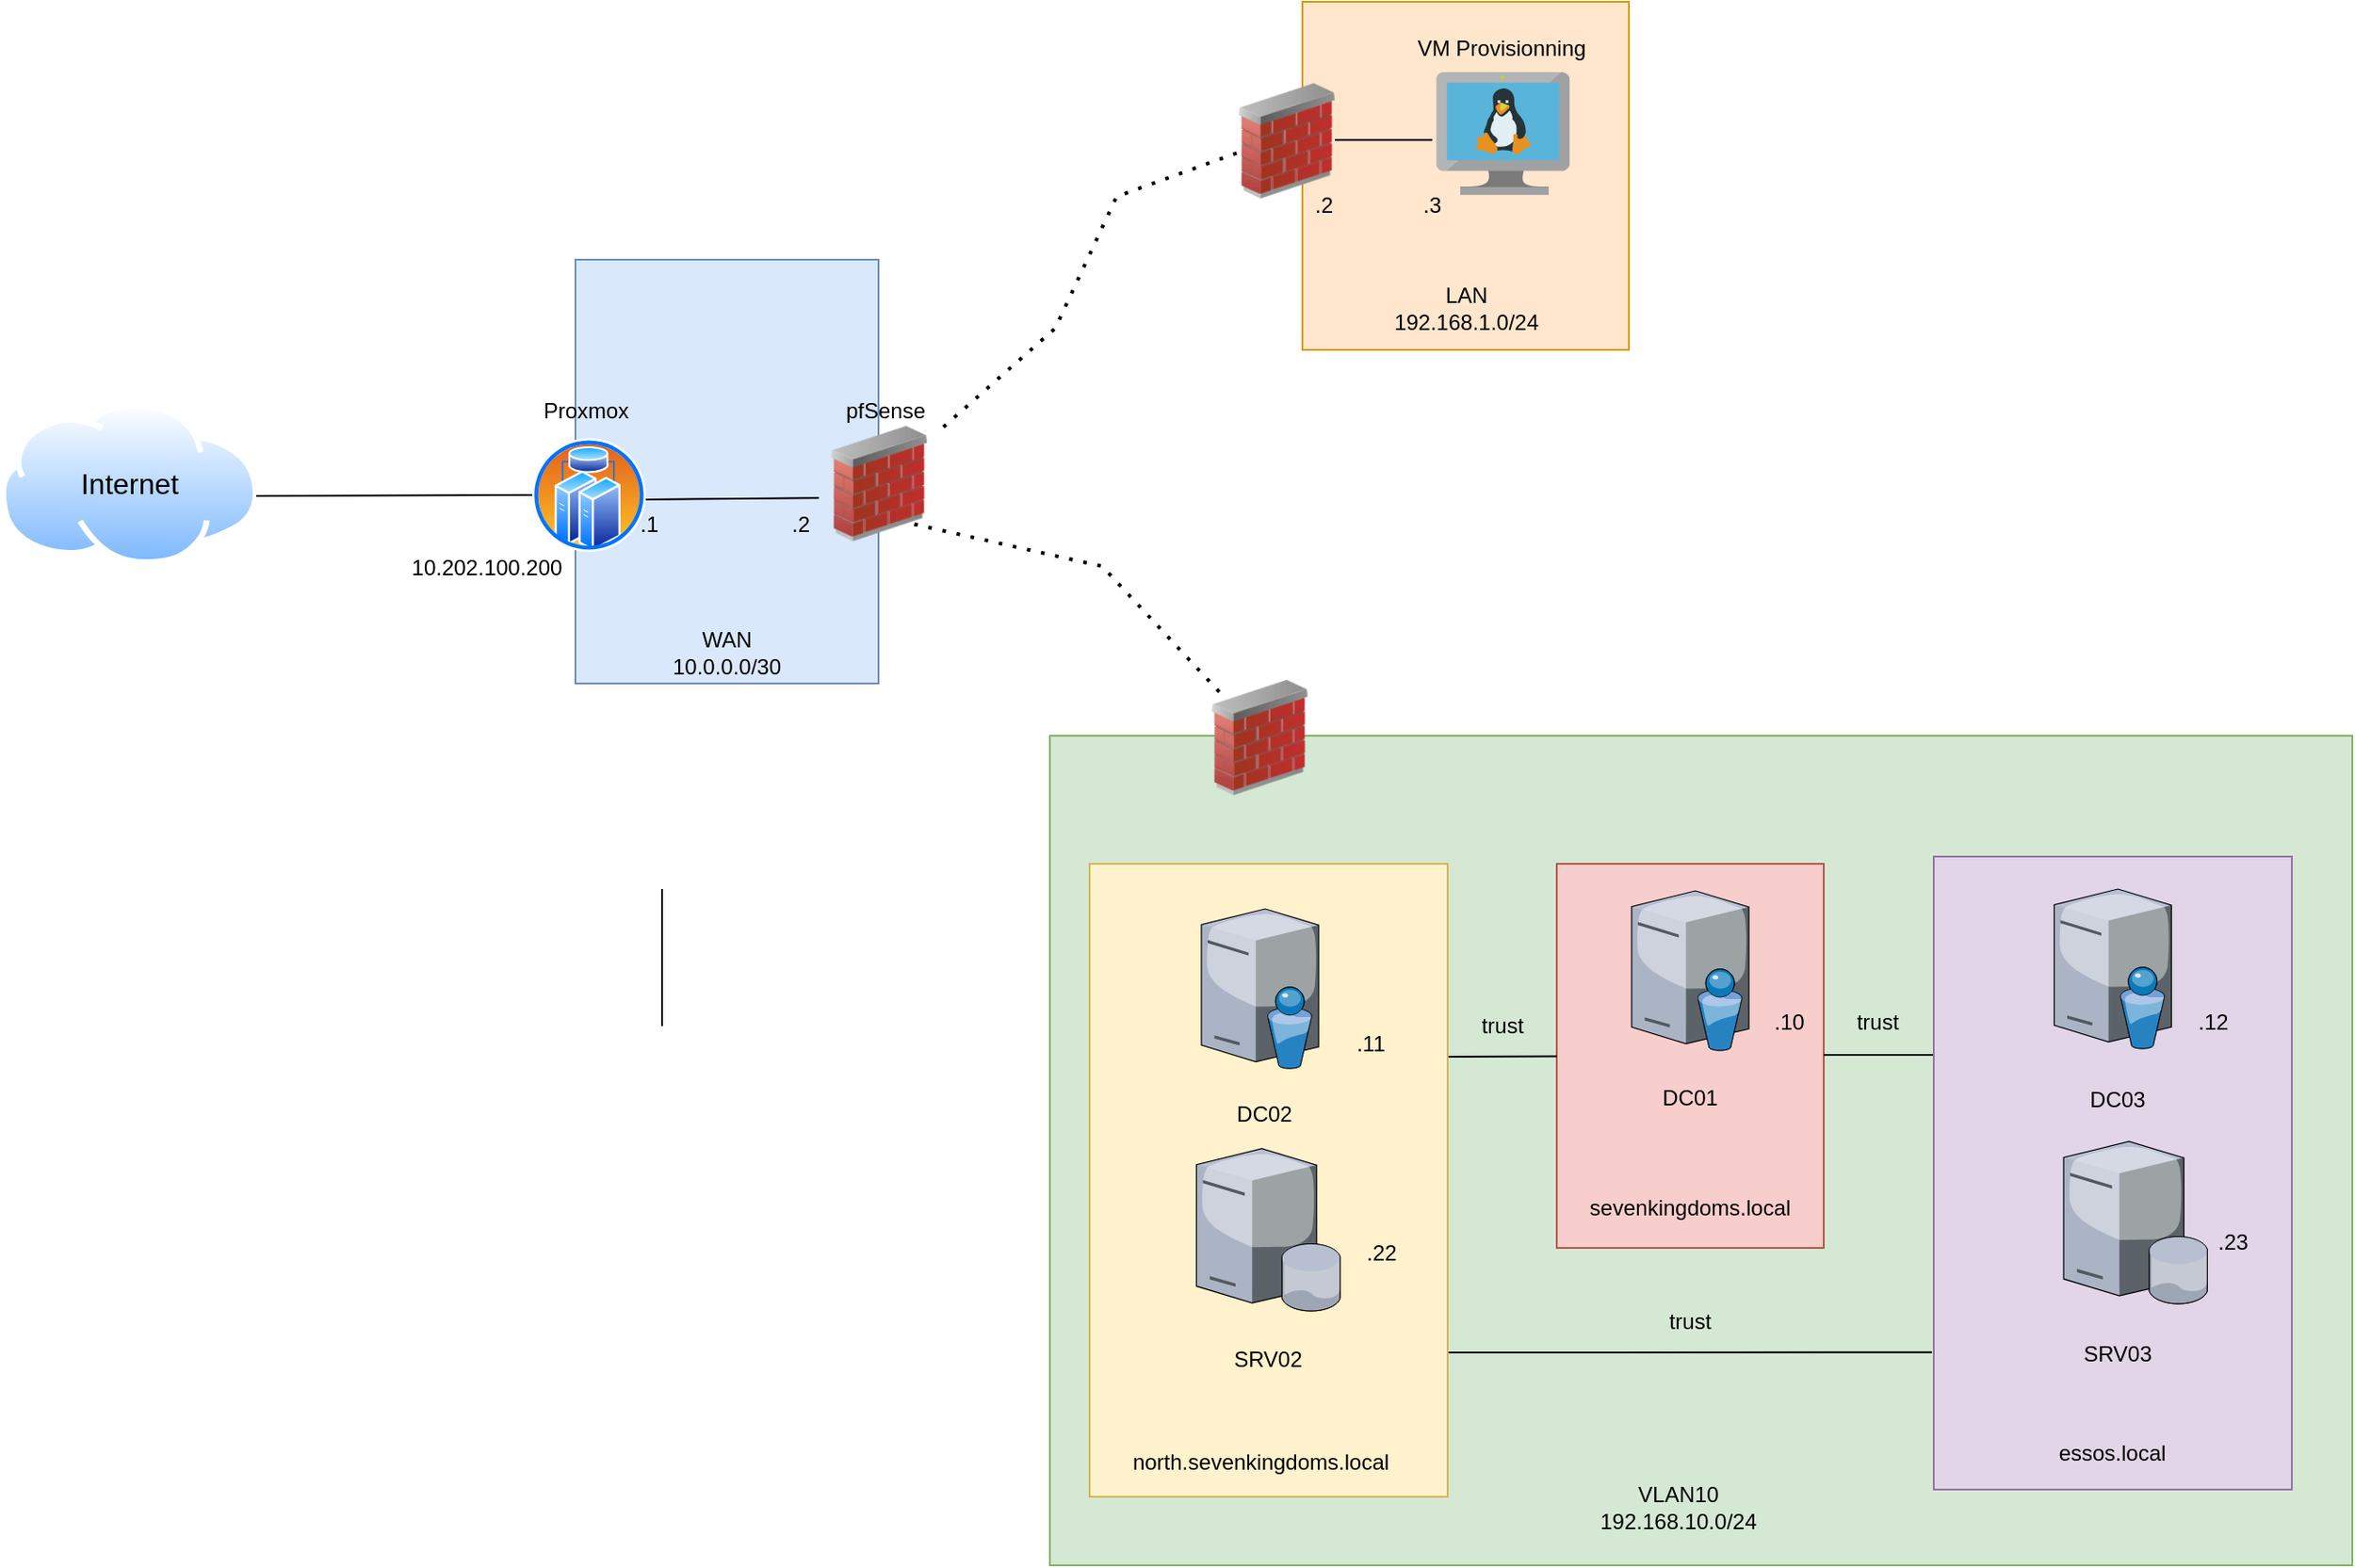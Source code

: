 <mxfile version="22.1.7" type="github">
  <diagram name="Page-1" id="VltcZmfvqYnKoC6824LA">
    <mxGraphModel dx="1810" dy="1163" grid="0" gridSize="10" guides="1" tooltips="1" connect="1" arrows="1" fold="1" page="0" pageScale="1" pageWidth="850" pageHeight="1100" math="0" shadow="0">
      <root>
        <mxCell id="0" />
        <mxCell id="1" parent="0" />
        <mxCell id="hmCByup1z4MXVWYx3gq7-21" value="" style="rounded=0;whiteSpace=wrap;html=1;fillColor=#d5e8d4;strokeColor=#82b366;" vertex="1" parent="1">
          <mxGeometry x="269" y="295" width="722" height="460" as="geometry" />
        </mxCell>
        <mxCell id="hmCByup1z4MXVWYx3gq7-53" value="" style="rounded=0;whiteSpace=wrap;html=1;fillColor=#f8cecc;strokeColor=#b85450;" vertex="1" parent="1">
          <mxGeometry x="550" y="366" width="148" height="213" as="geometry" />
        </mxCell>
        <mxCell id="hmCByup1z4MXVWYx3gq7-15" value="" style="rounded=0;whiteSpace=wrap;html=1;fillColor=#ffe6cc;strokeColor=#d79b00;" vertex="1" parent="1">
          <mxGeometry x="409" y="-112" width="181" height="193" as="geometry" />
        </mxCell>
        <mxCell id="hmCByup1z4MXVWYx3gq7-6" value="" style="rounded=0;whiteSpace=wrap;html=1;fillColor=#dae8fc;strokeColor=#6c8ebf;" vertex="1" parent="1">
          <mxGeometry x="6" y="31" width="168" height="235" as="geometry" />
        </mxCell>
        <mxCell id="LY4emqoukK_nlXgEsY6r-1" value="" style="image;aspect=fixed;perimeter=ellipsePerimeter;html=1;align=center;shadow=0;dashed=0;spacingTop=3;image=img/lib/active_directory/internet_cloud.svg;fontSize=16;" parent="1" vertex="1">
          <mxGeometry x="-313" y="110" width="143.43" height="90.36" as="geometry" />
        </mxCell>
        <mxCell id="LY4emqoukK_nlXgEsY6r-2" value="Internet" style="text;html=1;strokeColor=none;fillColor=none;align=center;verticalAlign=middle;whiteSpace=wrap;rounded=0;fontSize=16;" parent="1" vertex="1">
          <mxGeometry x="-271.29" y="140.18" width="60" height="30" as="geometry" />
        </mxCell>
        <mxCell id="LY4emqoukK_nlXgEsY6r-7" value="" style="image;aspect=fixed;perimeter=ellipsePerimeter;html=1;align=center;shadow=0;dashed=0;spacingTop=3;image=img/lib/active_directory/cluster_server.svg;fontSize=16;" parent="1" vertex="1">
          <mxGeometry x="-18" y="130" width="63" height="63" as="geometry" />
        </mxCell>
        <mxCell id="hmCByup1z4MXVWYx3gq7-4" value="" style="endArrow=none;html=1;rounded=0;entryX=0;entryY=0.5;entryDx=0;entryDy=0;exitX=0.99;exitY=0.575;exitDx=0;exitDy=0;exitPerimeter=0;" edge="1" parent="1" source="LY4emqoukK_nlXgEsY6r-1" target="LY4emqoukK_nlXgEsY6r-7">
          <mxGeometry width="50" height="50" relative="1" as="geometry">
            <mxPoint x="-131.57" y="162" as="sourcePoint" />
            <mxPoint x="-81.57" y="112" as="targetPoint" />
          </mxGeometry>
        </mxCell>
        <mxCell id="hmCByup1z4MXVWYx3gq7-5" value="" style="endArrow=none;html=1;rounded=0;entryX=0.028;entryY=0.625;entryDx=0;entryDy=0;entryPerimeter=0;" edge="1" parent="1" target="LY4emqoukK_nlXgEsY6r-13">
          <mxGeometry width="50" height="50" relative="1" as="geometry">
            <mxPoint x="45" y="164" as="sourcePoint" />
            <mxPoint x="95" y="114" as="targetPoint" />
          </mxGeometry>
        </mxCell>
        <mxCell id="hmCByup1z4MXVWYx3gq7-7" value="Proxmox" style="text;html=1;strokeColor=none;fillColor=none;align=center;verticalAlign=middle;whiteSpace=wrap;rounded=0;" vertex="1" parent="1">
          <mxGeometry x="-18" y="100" width="60" height="30" as="geometry" />
        </mxCell>
        <mxCell id="hmCByup1z4MXVWYx3gq7-8" value="pfSense" style="text;html=1;strokeColor=none;fillColor=none;align=center;verticalAlign=middle;whiteSpace=wrap;rounded=0;" vertex="1" parent="1">
          <mxGeometry x="148" y="100" width="60" height="30" as="geometry" />
        </mxCell>
        <mxCell id="hmCByup1z4MXVWYx3gq7-9" value="WAN&lt;br&gt;10.0.0.0/30" style="text;html=1;strokeColor=none;fillColor=none;align=center;verticalAlign=middle;whiteSpace=wrap;rounded=0;" vertex="1" parent="1">
          <mxGeometry x="31" y="234" width="118" height="30" as="geometry" />
        </mxCell>
        <mxCell id="hmCByup1z4MXVWYx3gq7-10" value=".1" style="text;html=1;strokeColor=none;fillColor=none;align=center;verticalAlign=middle;whiteSpace=wrap;rounded=0;" vertex="1" parent="1">
          <mxGeometry x="17" y="163" width="60" height="30" as="geometry" />
        </mxCell>
        <mxCell id="hmCByup1z4MXVWYx3gq7-11" value=".2" style="text;html=1;strokeColor=none;fillColor=none;align=center;verticalAlign=middle;whiteSpace=wrap;rounded=0;" vertex="1" parent="1">
          <mxGeometry x="101" y="163" width="60" height="30" as="geometry" />
        </mxCell>
        <mxCell id="hmCByup1z4MXVWYx3gq7-12" value="10.202.100.200" style="text;html=1;strokeColor=none;fillColor=none;align=center;verticalAlign=middle;whiteSpace=wrap;rounded=0;" vertex="1" parent="1">
          <mxGeometry x="-125" y="187.18" width="164" height="30" as="geometry" />
        </mxCell>
        <mxCell id="hmCByup1z4MXVWYx3gq7-16" value="" style="image;sketch=0;aspect=fixed;html=1;points=[];align=center;fontSize=12;image=img/lib/mscae/VM_Linux.svg;" vertex="1" parent="1">
          <mxGeometry x="483.17" y="-73" width="74.07" height="68.14" as="geometry" />
        </mxCell>
        <mxCell id="hmCByup1z4MXVWYx3gq7-17" value="LAN&lt;br&gt;192.168.1.0/24" style="text;html=1;strokeColor=none;fillColor=none;align=center;verticalAlign=middle;whiteSpace=wrap;rounded=0;" vertex="1" parent="1">
          <mxGeometry x="440.51" y="43" width="118" height="30" as="geometry" />
        </mxCell>
        <mxCell id="hmCByup1z4MXVWYx3gq7-18" value="VM Provisionning" style="text;html=1;strokeColor=none;fillColor=none;align=center;verticalAlign=middle;whiteSpace=wrap;rounded=0;" vertex="1" parent="1">
          <mxGeometry x="462.46" y="-101" width="115.49" height="30" as="geometry" />
        </mxCell>
        <mxCell id="hmCByup1z4MXVWYx3gq7-19" value=".3" style="text;html=1;strokeColor=none;fillColor=none;align=center;verticalAlign=middle;whiteSpace=wrap;rounded=0;" vertex="1" parent="1">
          <mxGeometry x="451" y="-14" width="60" height="30" as="geometry" />
        </mxCell>
        <mxCell id="hmCByup1z4MXVWYx3gq7-20" value=".2" style="text;html=1;strokeColor=none;fillColor=none;align=center;verticalAlign=middle;whiteSpace=wrap;rounded=0;" vertex="1" parent="1">
          <mxGeometry x="391" y="-14" width="60" height="30" as="geometry" />
        </mxCell>
        <mxCell id="hmCByup1z4MXVWYx3gq7-24" value="" style="endArrow=none;dashed=1;html=1;dashPattern=1 3;strokeWidth=2;rounded=0;" edge="1" parent="1" source="LY4emqoukK_nlXgEsY6r-13">
          <mxGeometry width="50" height="50" relative="1" as="geometry">
            <mxPoint x="241" y="69" as="sourcePoint" />
            <mxPoint x="386" y="-33" as="targetPoint" />
            <Array as="points">
              <mxPoint x="272" y="69" />
              <mxPoint x="306" y="-4" />
            </Array>
          </mxGeometry>
        </mxCell>
        <mxCell id="hmCByup1z4MXVWYx3gq7-23" value="" style="image;html=1;image=img/lib/clip_art/networking/Firewall_02_128x128.png;fontSize=16;" vertex="1" parent="1">
          <mxGeometry x="365" y="-66.86" width="71" height="64" as="geometry" />
        </mxCell>
        <mxCell id="hmCByup1z4MXVWYx3gq7-25" value="" style="endArrow=none;html=1;rounded=0;" edge="1" parent="1">
          <mxGeometry width="50" height="50" relative="1" as="geometry">
            <mxPoint x="427.0" y="-35.36" as="sourcePoint" />
            <mxPoint x="481.0" y="-35.36" as="targetPoint" />
          </mxGeometry>
        </mxCell>
        <mxCell id="hmCByup1z4MXVWYx3gq7-27" value="" style="endArrow=none;dashed=1;html=1;dashPattern=1 3;strokeWidth=2;rounded=0;exitX=0.662;exitY=0.825;exitDx=0;exitDy=0;exitPerimeter=0;entryX=0.225;entryY=0.156;entryDx=0;entryDy=0;entryPerimeter=0;" edge="1" parent="1" source="LY4emqoukK_nlXgEsY6r-13" target="hmCByup1z4MXVWYx3gq7-26">
          <mxGeometry width="50" height="50" relative="1" as="geometry">
            <mxPoint x="308" y="258" as="sourcePoint" />
            <mxPoint x="358" y="208" as="targetPoint" />
            <Array as="points">
              <mxPoint x="298" y="201" />
            </Array>
          </mxGeometry>
        </mxCell>
        <mxCell id="LY4emqoukK_nlXgEsY6r-13" value="" style="image;html=1;image=img/lib/clip_art/networking/Firewall_02_128x128.png;fontSize=16;" parent="1" vertex="1">
          <mxGeometry x="139" y="123.18" width="71" height="64" as="geometry" />
        </mxCell>
        <mxCell id="hmCByup1z4MXVWYx3gq7-28" value="VLAN10&lt;br&gt;192.168.10.0/24" style="text;html=1;strokeColor=none;fillColor=none;align=center;verticalAlign=middle;whiteSpace=wrap;rounded=0;" vertex="1" parent="1">
          <mxGeometry x="564" y="708" width="106.74" height="30" as="geometry" />
        </mxCell>
        <mxCell id="hmCByup1z4MXVWYx3gq7-31" value="" style="endArrow=none;html=1;rounded=0;" edge="1" parent="1">
          <mxGeometry width="50" height="50" relative="1" as="geometry">
            <mxPoint x="54" y="456" as="sourcePoint" />
            <mxPoint x="54" y="380" as="targetPoint" />
          </mxGeometry>
        </mxCell>
        <mxCell id="hmCByup1z4MXVWYx3gq7-26" value="" style="image;html=1;image=img/lib/clip_art/networking/Firewall_02_128x128.png;fontSize=16;" vertex="1" parent="1">
          <mxGeometry x="350" y="264" width="71" height="64" as="geometry" />
        </mxCell>
        <mxCell id="hmCByup1z4MXVWYx3gq7-44" value="" style="group" vertex="1" connectable="0" parent="1">
          <mxGeometry x="591.5" y="381" width="65" height="130" as="geometry" />
        </mxCell>
        <mxCell id="hmCByup1z4MXVWYx3gq7-33" value="" style="verticalLabelPosition=bottom;sketch=0;aspect=fixed;html=1;verticalAlign=top;strokeColor=none;align=center;outlineConnect=0;shape=mxgraph.citrix.directory_server;" vertex="1" parent="hmCByup1z4MXVWYx3gq7-44">
          <mxGeometry width="65" height="88.5" as="geometry" />
        </mxCell>
        <mxCell id="hmCByup1z4MXVWYx3gq7-38" value="DC01" style="text;html=1;strokeColor=none;fillColor=none;align=center;verticalAlign=middle;whiteSpace=wrap;rounded=0;" vertex="1" parent="hmCByup1z4MXVWYx3gq7-44">
          <mxGeometry x="2.5" y="100" width="60" height="30" as="geometry" />
        </mxCell>
        <mxCell id="hmCByup1z4MXVWYx3gq7-65" value="sevenkingdoms.local" style="text;html=1;strokeColor=none;fillColor=none;align=center;verticalAlign=middle;whiteSpace=wrap;rounded=0;" vertex="1" parent="1">
          <mxGeometry x="568" y="542" width="112" height="30" as="geometry" />
        </mxCell>
        <mxCell id="hmCByup1z4MXVWYx3gq7-66" value=".10" style="text;html=1;strokeColor=none;fillColor=none;align=center;verticalAlign=middle;whiteSpace=wrap;rounded=0;" vertex="1" parent="1">
          <mxGeometry x="649" y="439" width="60" height="30" as="geometry" />
        </mxCell>
        <mxCell id="hmCByup1z4MXVWYx3gq7-67" value="" style="endArrow=none;html=1;rounded=0;" edge="1" parent="1" target="hmCByup1z4MXVWYx3gq7-53">
          <mxGeometry width="50" height="50" relative="1" as="geometry">
            <mxPoint x="489.5" y="473" as="sourcePoint" />
            <mxPoint x="539.5" y="423" as="targetPoint" />
          </mxGeometry>
        </mxCell>
        <mxCell id="hmCByup1z4MXVWYx3gq7-68" value="trust" style="text;html=1;strokeColor=none;fillColor=none;align=center;verticalAlign=middle;whiteSpace=wrap;rounded=0;" vertex="1" parent="1">
          <mxGeometry x="489.5" y="440.5" width="60" height="30" as="geometry" />
        </mxCell>
        <mxCell id="hmCByup1z4MXVWYx3gq7-81" value="" style="endArrow=none;html=1;rounded=0;" edge="1" parent="1">
          <mxGeometry width="50" height="50" relative="1" as="geometry">
            <mxPoint x="698" y="472" as="sourcePoint" />
            <mxPoint x="758.5" y="472" as="targetPoint" />
          </mxGeometry>
        </mxCell>
        <mxCell id="hmCByup1z4MXVWYx3gq7-82" value="trust" style="text;html=1;strokeColor=none;fillColor=none;align=center;verticalAlign=middle;whiteSpace=wrap;rounded=0;" vertex="1" parent="1">
          <mxGeometry x="698" y="439" width="60" height="30" as="geometry" />
        </mxCell>
        <mxCell id="hmCByup1z4MXVWYx3gq7-86" value="" style="endArrow=none;html=1;rounded=0;entryX=-0.005;entryY=0.783;entryDx=0;entryDy=0;entryPerimeter=0;" edge="1" parent="1" target="hmCByup1z4MXVWYx3gq7-80">
          <mxGeometry width="50" height="50" relative="1" as="geometry">
            <mxPoint x="489" y="637" as="sourcePoint" />
            <mxPoint x="537" y="587" as="targetPoint" />
          </mxGeometry>
        </mxCell>
        <mxCell id="hmCByup1z4MXVWYx3gq7-89" value="trust" style="text;html=1;strokeColor=none;fillColor=none;align=center;verticalAlign=middle;whiteSpace=wrap;rounded=0;" vertex="1" parent="1">
          <mxGeometry x="594" y="605" width="60" height="30" as="geometry" />
        </mxCell>
        <mxCell id="hmCByup1z4MXVWYx3gq7-90" value="" style="group" vertex="1" connectable="0" parent="1">
          <mxGeometry x="759" y="362" width="198.5" height="351" as="geometry" />
        </mxCell>
        <mxCell id="hmCByup1z4MXVWYx3gq7-80" value="" style="rounded=0;whiteSpace=wrap;html=1;fillColor=#e1d5e7;strokeColor=#9673a6;" vertex="1" parent="hmCByup1z4MXVWYx3gq7-90">
          <mxGeometry width="198.5" height="351" as="geometry" />
        </mxCell>
        <mxCell id="hmCByup1z4MXVWYx3gq7-46" value="" style="group" vertex="1" connectable="0" parent="hmCByup1z4MXVWYx3gq7-90">
          <mxGeometry x="66.75" y="18" width="65" height="132" as="geometry" />
        </mxCell>
        <mxCell id="hmCByup1z4MXVWYx3gq7-35" value="" style="verticalLabelPosition=bottom;sketch=0;aspect=fixed;html=1;verticalAlign=top;strokeColor=none;align=center;outlineConnect=0;shape=mxgraph.citrix.directory_server;" vertex="1" parent="hmCByup1z4MXVWYx3gq7-46">
          <mxGeometry width="65" height="88.5" as="geometry" />
        </mxCell>
        <mxCell id="hmCByup1z4MXVWYx3gq7-40" value="DC03" style="text;html=1;strokeColor=none;fillColor=none;align=center;verticalAlign=middle;whiteSpace=wrap;rounded=0;" vertex="1" parent="hmCByup1z4MXVWYx3gq7-46">
          <mxGeometry x="5" y="102" width="60" height="30" as="geometry" />
        </mxCell>
        <mxCell id="hmCByup1z4MXVWYx3gq7-48" value="" style="group" vertex="1" connectable="0" parent="hmCByup1z4MXVWYx3gq7-90">
          <mxGeometry x="72" y="158" width="80" height="132.75" as="geometry" />
        </mxCell>
        <mxCell id="hmCByup1z4MXVWYx3gq7-36" value="" style="verticalLabelPosition=bottom;sketch=0;aspect=fixed;html=1;verticalAlign=top;strokeColor=none;align=center;outlineConnect=0;shape=mxgraph.citrix.database_server;" vertex="1" parent="hmCByup1z4MXVWYx3gq7-48">
          <mxGeometry width="80" height="90" as="geometry" />
        </mxCell>
        <mxCell id="hmCByup1z4MXVWYx3gq7-42" value="SRV03" style="text;html=1;strokeColor=none;fillColor=none;align=center;verticalAlign=middle;whiteSpace=wrap;rounded=0;" vertex="1" parent="hmCByup1z4MXVWYx3gq7-48">
          <mxGeometry y="102.75" width="60" height="30" as="geometry" />
        </mxCell>
        <mxCell id="hmCByup1z4MXVWYx3gq7-83" value="essos.local" style="text;html=1;strokeColor=none;fillColor=none;align=center;verticalAlign=middle;whiteSpace=wrap;rounded=0;" vertex="1" parent="hmCByup1z4MXVWYx3gq7-90">
          <mxGeometry x="8.25" y="316" width="182" height="30" as="geometry" />
        </mxCell>
        <mxCell id="hmCByup1z4MXVWYx3gq7-84" value=".12" style="text;html=1;strokeColor=none;fillColor=none;align=center;verticalAlign=middle;whiteSpace=wrap;rounded=0;" vertex="1" parent="hmCByup1z4MXVWYx3gq7-90">
          <mxGeometry x="125" y="77" width="60" height="30" as="geometry" />
        </mxCell>
        <mxCell id="hmCByup1z4MXVWYx3gq7-85" value=".23" style="text;html=1;strokeColor=none;fillColor=none;align=center;verticalAlign=middle;whiteSpace=wrap;rounded=0;" vertex="1" parent="hmCByup1z4MXVWYx3gq7-90">
          <mxGeometry x="136" y="199" width="60" height="30" as="geometry" />
        </mxCell>
        <mxCell id="hmCByup1z4MXVWYx3gq7-91" value="" style="group" vertex="1" connectable="0" parent="1">
          <mxGeometry x="291" y="366" width="198.5" height="351" as="geometry" />
        </mxCell>
        <mxCell id="hmCByup1z4MXVWYx3gq7-52" value="" style="group;fillColor=#fff2cc;strokeColor=#d6b656;container=0;" vertex="1" connectable="0" parent="hmCByup1z4MXVWYx3gq7-91">
          <mxGeometry width="198.5" height="351" as="geometry" />
        </mxCell>
        <mxCell id="hmCByup1z4MXVWYx3gq7-45" value="" style="group" vertex="1" connectable="0" parent="hmCByup1z4MXVWYx3gq7-91">
          <mxGeometry x="62" y="25" width="65" height="129" as="geometry" />
        </mxCell>
        <mxCell id="hmCByup1z4MXVWYx3gq7-34" value="" style="verticalLabelPosition=bottom;sketch=0;aspect=fixed;html=1;verticalAlign=top;strokeColor=none;align=center;outlineConnect=0;shape=mxgraph.citrix.directory_server;" vertex="1" parent="hmCByup1z4MXVWYx3gq7-45">
          <mxGeometry width="65" height="88.5" as="geometry" />
        </mxCell>
        <mxCell id="hmCByup1z4MXVWYx3gq7-39" value="DC02" style="text;html=1;strokeColor=none;fillColor=none;align=center;verticalAlign=middle;whiteSpace=wrap;rounded=0;" vertex="1" parent="hmCByup1z4MXVWYx3gq7-45">
          <mxGeometry x="5" y="99" width="60" height="30" as="geometry" />
        </mxCell>
        <mxCell id="hmCByup1z4MXVWYx3gq7-47" value="" style="group" vertex="1" connectable="0" parent="hmCByup1z4MXVWYx3gq7-91">
          <mxGeometry x="59.25" y="158" width="80" height="132" as="geometry" />
        </mxCell>
        <mxCell id="hmCByup1z4MXVWYx3gq7-37" value="" style="verticalLabelPosition=bottom;sketch=0;aspect=fixed;html=1;verticalAlign=top;strokeColor=none;align=center;outlineConnect=0;shape=mxgraph.citrix.database_server;" vertex="1" parent="hmCByup1z4MXVWYx3gq7-47">
          <mxGeometry width="80" height="90" as="geometry" />
        </mxCell>
        <mxCell id="hmCByup1z4MXVWYx3gq7-41" value="SRV02" style="text;html=1;strokeColor=none;fillColor=none;align=center;verticalAlign=middle;whiteSpace=wrap;rounded=0;" vertex="1" parent="hmCByup1z4MXVWYx3gq7-47">
          <mxGeometry x="10" y="102" width="60" height="30" as="geometry" />
        </mxCell>
        <mxCell id="hmCByup1z4MXVWYx3gq7-49" value="north.sevenkingdoms.local" style="text;html=1;strokeColor=none;fillColor=none;align=center;verticalAlign=middle;whiteSpace=wrap;rounded=0;" vertex="1" parent="hmCByup1z4MXVWYx3gq7-91">
          <mxGeometry x="3.5" y="317" width="182" height="30" as="geometry" />
        </mxCell>
        <mxCell id="hmCByup1z4MXVWYx3gq7-50" value=".11" style="text;html=1;strokeColor=none;fillColor=none;align=center;verticalAlign=middle;whiteSpace=wrap;rounded=0;" vertex="1" parent="hmCByup1z4MXVWYx3gq7-91">
          <mxGeometry x="125.5" y="85" width="60" height="30" as="geometry" />
        </mxCell>
        <mxCell id="hmCByup1z4MXVWYx3gq7-51" value=".22" style="text;html=1;strokeColor=none;fillColor=none;align=center;verticalAlign=middle;whiteSpace=wrap;rounded=0;" vertex="1" parent="hmCByup1z4MXVWYx3gq7-91">
          <mxGeometry x="132.17" y="201" width="60" height="30" as="geometry" />
        </mxCell>
      </root>
    </mxGraphModel>
  </diagram>
</mxfile>
